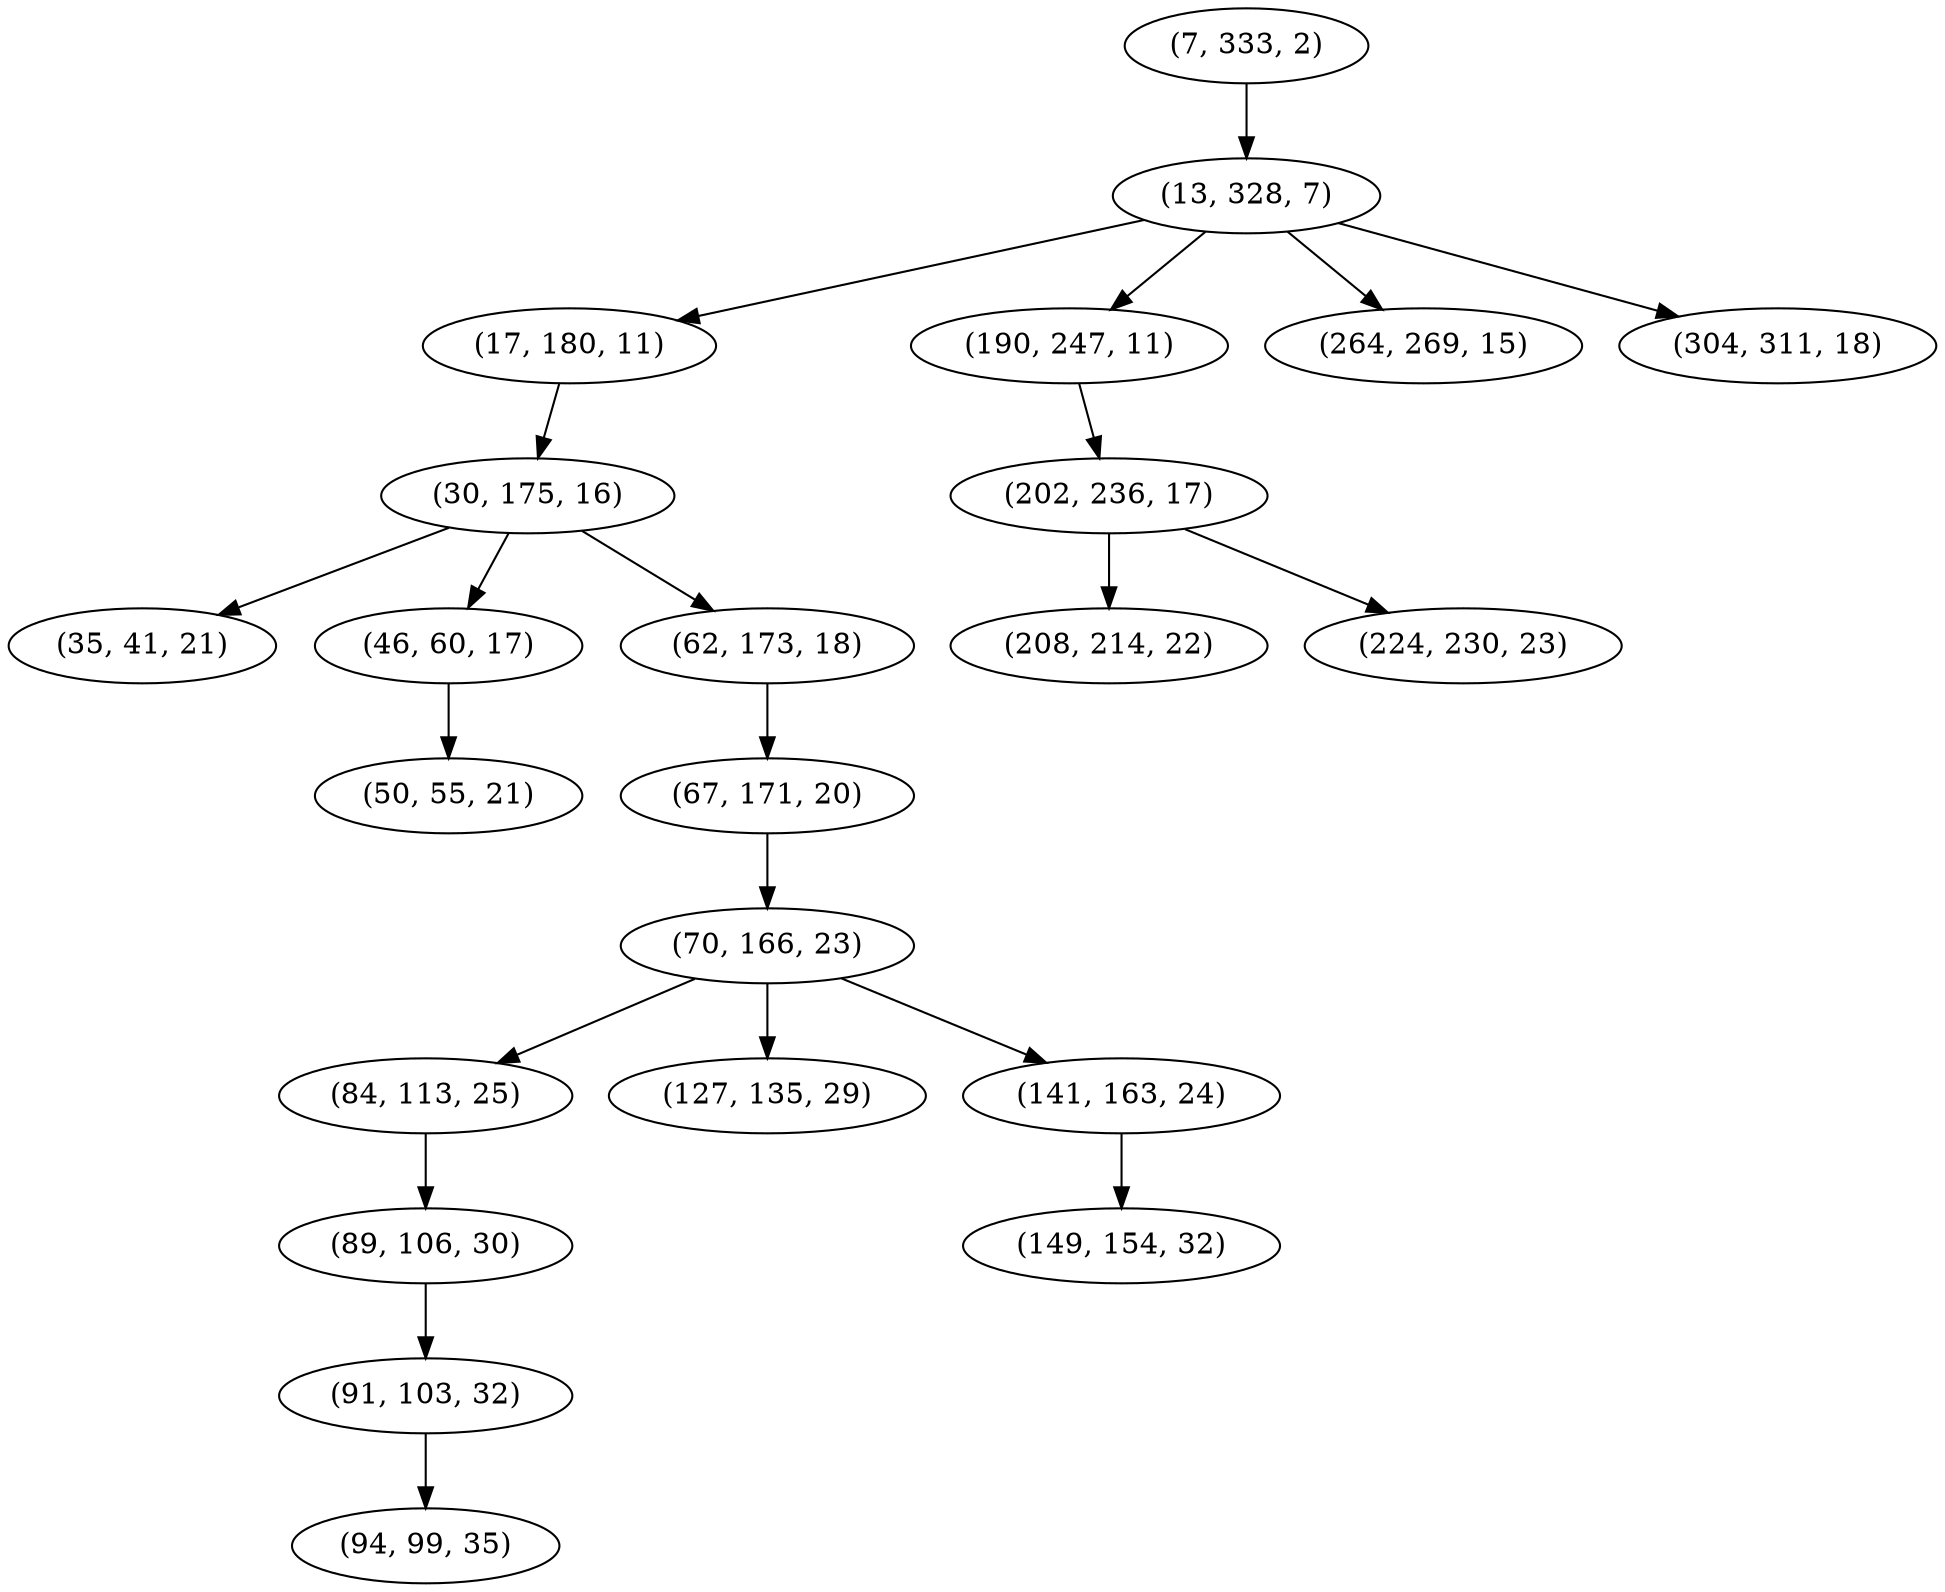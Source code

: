 digraph tree {
    "(7, 333, 2)";
    "(13, 328, 7)";
    "(17, 180, 11)";
    "(30, 175, 16)";
    "(35, 41, 21)";
    "(46, 60, 17)";
    "(50, 55, 21)";
    "(62, 173, 18)";
    "(67, 171, 20)";
    "(70, 166, 23)";
    "(84, 113, 25)";
    "(89, 106, 30)";
    "(91, 103, 32)";
    "(94, 99, 35)";
    "(127, 135, 29)";
    "(141, 163, 24)";
    "(149, 154, 32)";
    "(190, 247, 11)";
    "(202, 236, 17)";
    "(208, 214, 22)";
    "(224, 230, 23)";
    "(264, 269, 15)";
    "(304, 311, 18)";
    "(7, 333, 2)" -> "(13, 328, 7)";
    "(13, 328, 7)" -> "(17, 180, 11)";
    "(13, 328, 7)" -> "(190, 247, 11)";
    "(13, 328, 7)" -> "(264, 269, 15)";
    "(13, 328, 7)" -> "(304, 311, 18)";
    "(17, 180, 11)" -> "(30, 175, 16)";
    "(30, 175, 16)" -> "(35, 41, 21)";
    "(30, 175, 16)" -> "(46, 60, 17)";
    "(30, 175, 16)" -> "(62, 173, 18)";
    "(46, 60, 17)" -> "(50, 55, 21)";
    "(62, 173, 18)" -> "(67, 171, 20)";
    "(67, 171, 20)" -> "(70, 166, 23)";
    "(70, 166, 23)" -> "(84, 113, 25)";
    "(70, 166, 23)" -> "(127, 135, 29)";
    "(70, 166, 23)" -> "(141, 163, 24)";
    "(84, 113, 25)" -> "(89, 106, 30)";
    "(89, 106, 30)" -> "(91, 103, 32)";
    "(91, 103, 32)" -> "(94, 99, 35)";
    "(141, 163, 24)" -> "(149, 154, 32)";
    "(190, 247, 11)" -> "(202, 236, 17)";
    "(202, 236, 17)" -> "(208, 214, 22)";
    "(202, 236, 17)" -> "(224, 230, 23)";
}
